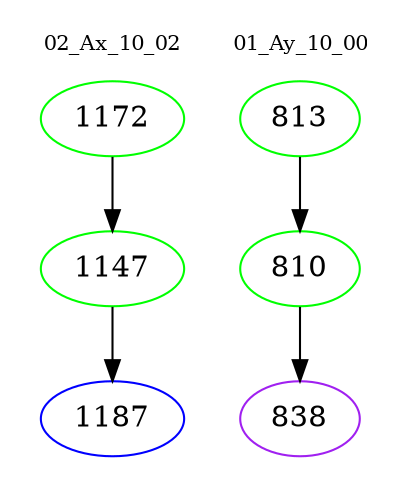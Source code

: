 digraph{
subgraph cluster_0 {
color = white
label = "02_Ax_10_02";
fontsize=10;
T0_1172 [label="1172", color="green"]
T0_1172 -> T0_1147 [color="black"]
T0_1147 [label="1147", color="green"]
T0_1147 -> T0_1187 [color="black"]
T0_1187 [label="1187", color="blue"]
}
subgraph cluster_1 {
color = white
label = "01_Ay_10_00";
fontsize=10;
T1_813 [label="813", color="green"]
T1_813 -> T1_810 [color="black"]
T1_810 [label="810", color="green"]
T1_810 -> T1_838 [color="black"]
T1_838 [label="838", color="purple"]
}
}
